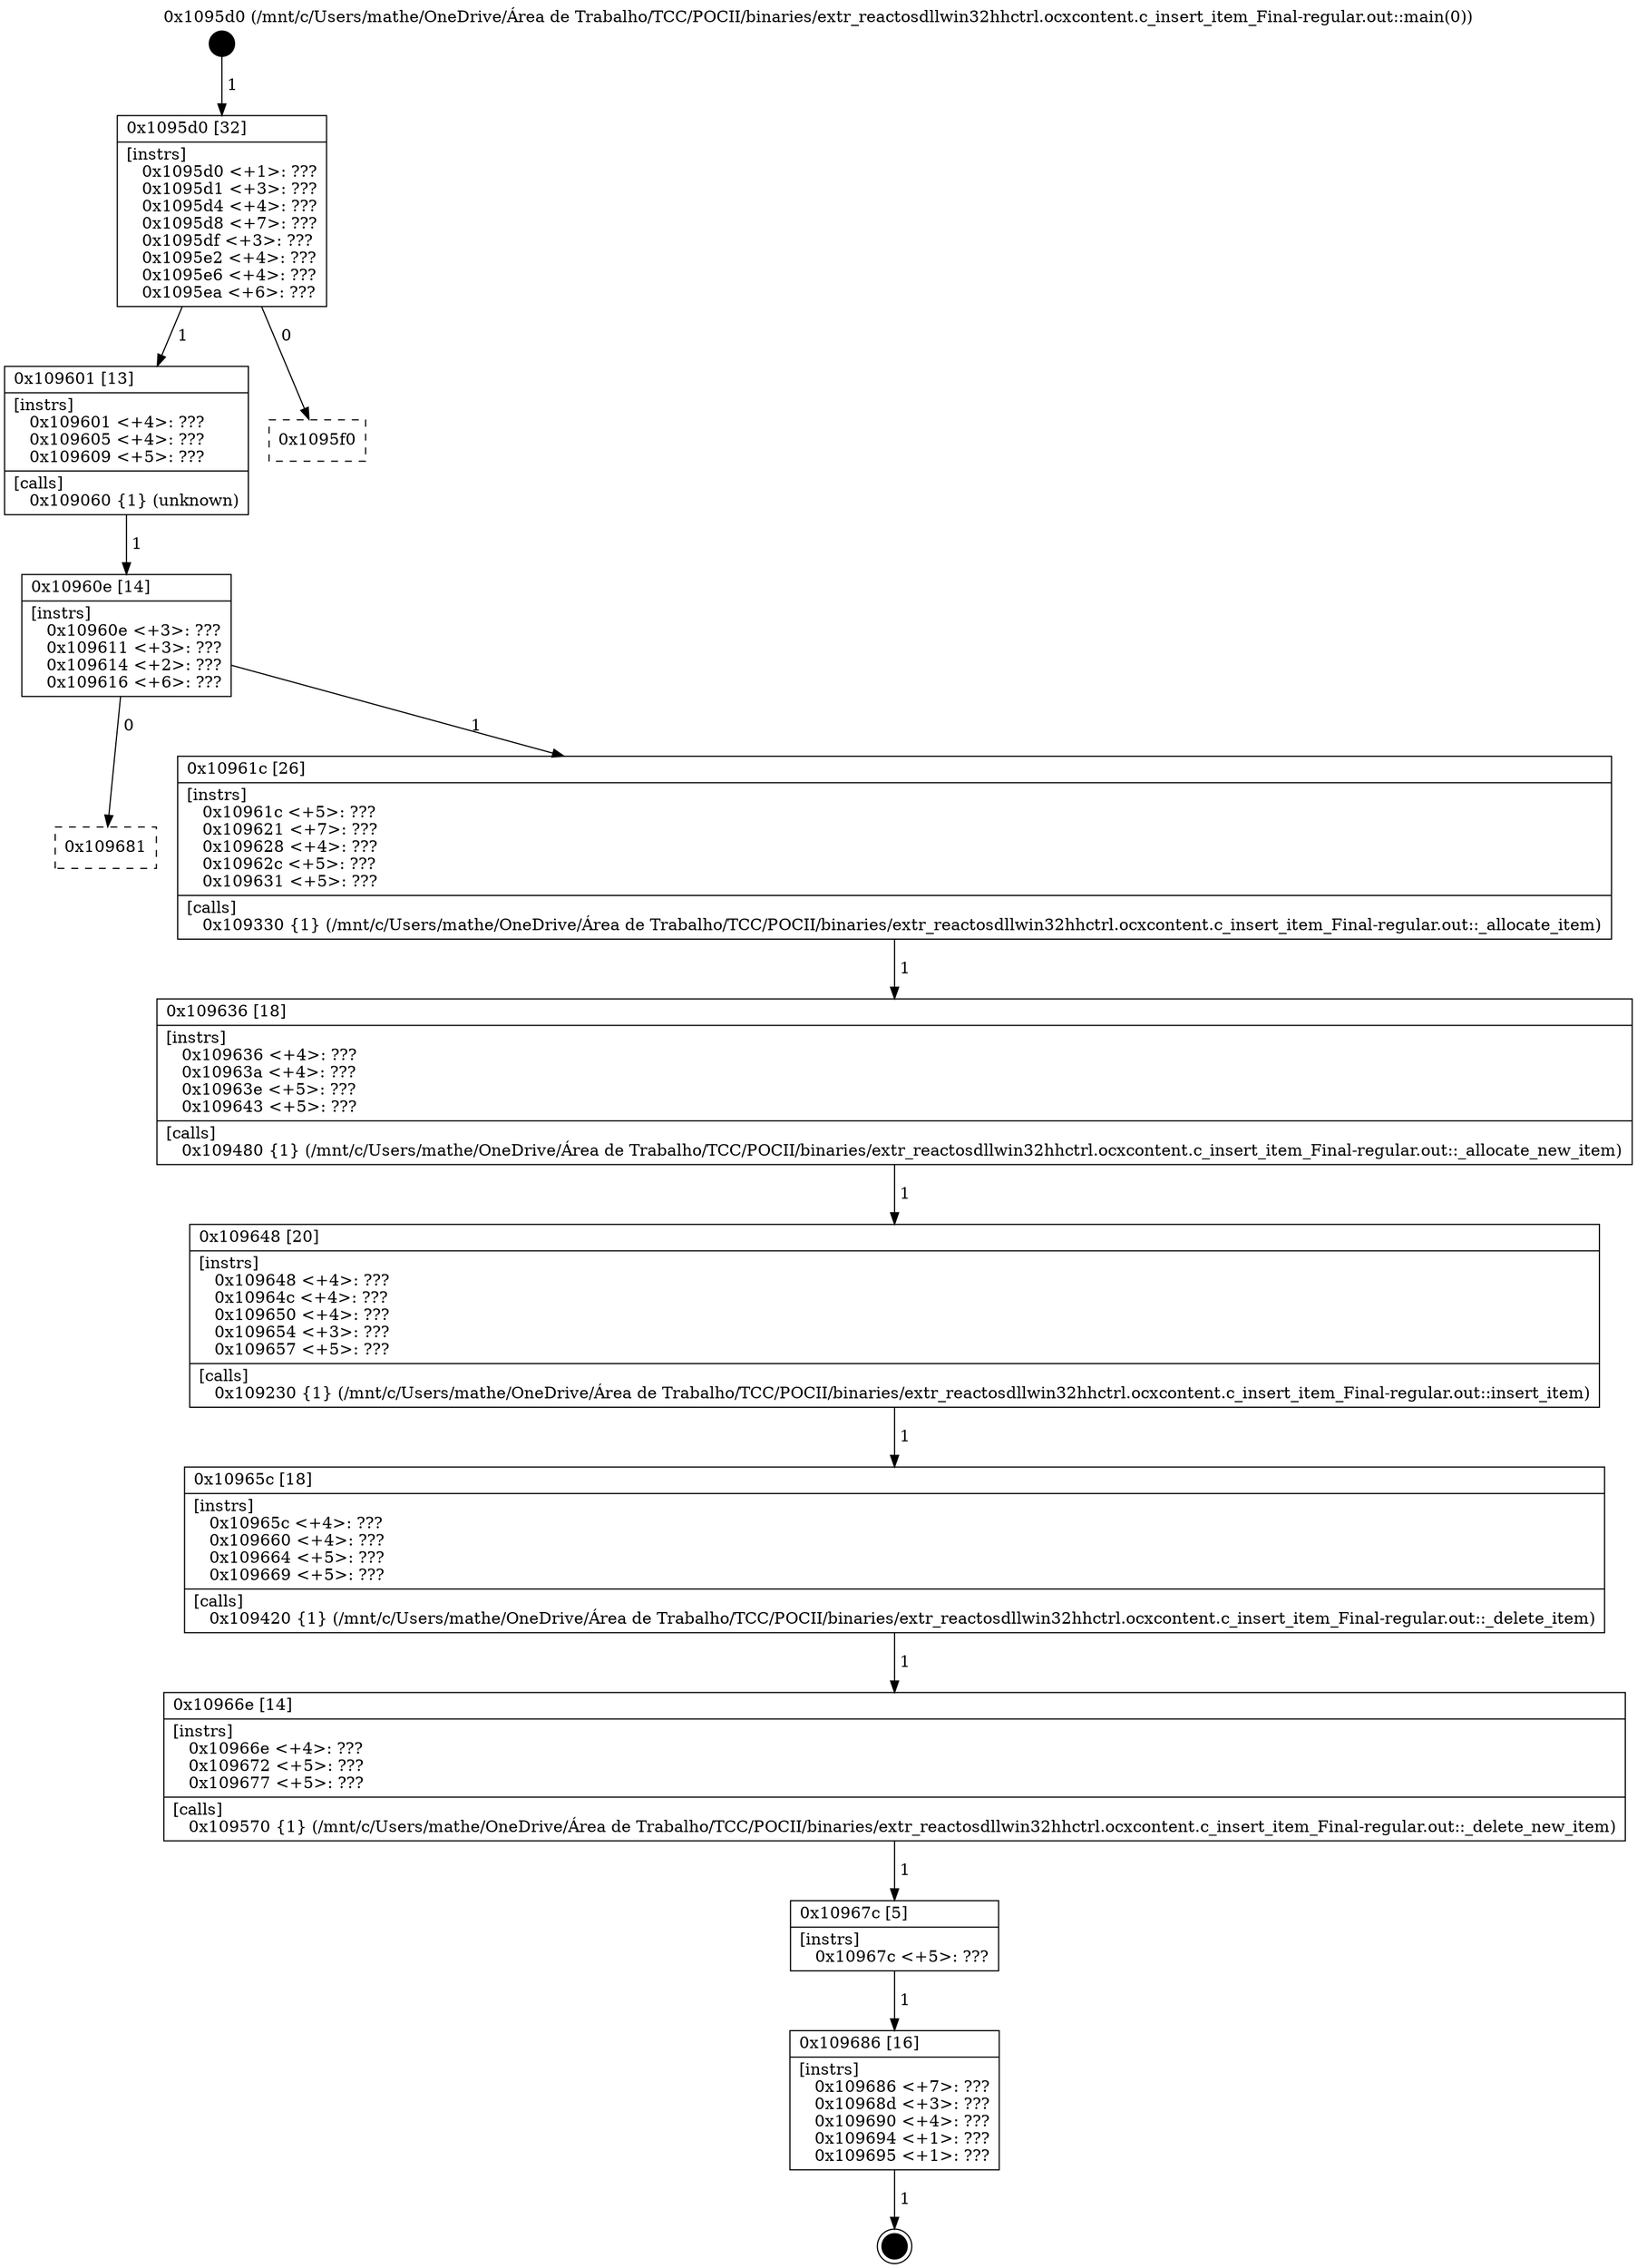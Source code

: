 digraph "0x1095d0" {
  label = "0x1095d0 (/mnt/c/Users/mathe/OneDrive/Área de Trabalho/TCC/POCII/binaries/extr_reactosdllwin32hhctrl.ocxcontent.c_insert_item_Final-regular.out::main(0))"
  labelloc = "t"
  node[shape=record]

  Entry [label="",width=0.3,height=0.3,shape=circle,fillcolor=black,style=filled]
  "0x1095d0" [label="{
     0x1095d0 [32]\l
     | [instrs]\l
     &nbsp;&nbsp;0x1095d0 \<+1\>: ???\l
     &nbsp;&nbsp;0x1095d1 \<+3\>: ???\l
     &nbsp;&nbsp;0x1095d4 \<+4\>: ???\l
     &nbsp;&nbsp;0x1095d8 \<+7\>: ???\l
     &nbsp;&nbsp;0x1095df \<+3\>: ???\l
     &nbsp;&nbsp;0x1095e2 \<+4\>: ???\l
     &nbsp;&nbsp;0x1095e6 \<+4\>: ???\l
     &nbsp;&nbsp;0x1095ea \<+6\>: ???\l
  }"]
  "0x109601" [label="{
     0x109601 [13]\l
     | [instrs]\l
     &nbsp;&nbsp;0x109601 \<+4\>: ???\l
     &nbsp;&nbsp;0x109605 \<+4\>: ???\l
     &nbsp;&nbsp;0x109609 \<+5\>: ???\l
     | [calls]\l
     &nbsp;&nbsp;0x109060 \{1\} (unknown)\l
  }"]
  "0x1095f0" [label="{
     0x1095f0\l
  }", style=dashed]
  "0x10960e" [label="{
     0x10960e [14]\l
     | [instrs]\l
     &nbsp;&nbsp;0x10960e \<+3\>: ???\l
     &nbsp;&nbsp;0x109611 \<+3\>: ???\l
     &nbsp;&nbsp;0x109614 \<+2\>: ???\l
     &nbsp;&nbsp;0x109616 \<+6\>: ???\l
  }"]
  "0x109681" [label="{
     0x109681\l
  }", style=dashed]
  "0x10961c" [label="{
     0x10961c [26]\l
     | [instrs]\l
     &nbsp;&nbsp;0x10961c \<+5\>: ???\l
     &nbsp;&nbsp;0x109621 \<+7\>: ???\l
     &nbsp;&nbsp;0x109628 \<+4\>: ???\l
     &nbsp;&nbsp;0x10962c \<+5\>: ???\l
     &nbsp;&nbsp;0x109631 \<+5\>: ???\l
     | [calls]\l
     &nbsp;&nbsp;0x109330 \{1\} (/mnt/c/Users/mathe/OneDrive/Área de Trabalho/TCC/POCII/binaries/extr_reactosdllwin32hhctrl.ocxcontent.c_insert_item_Final-regular.out::_allocate_item)\l
  }"]
  Exit [label="",width=0.3,height=0.3,shape=circle,fillcolor=black,style=filled,peripheries=2]
  "0x109636" [label="{
     0x109636 [18]\l
     | [instrs]\l
     &nbsp;&nbsp;0x109636 \<+4\>: ???\l
     &nbsp;&nbsp;0x10963a \<+4\>: ???\l
     &nbsp;&nbsp;0x10963e \<+5\>: ???\l
     &nbsp;&nbsp;0x109643 \<+5\>: ???\l
     | [calls]\l
     &nbsp;&nbsp;0x109480 \{1\} (/mnt/c/Users/mathe/OneDrive/Área de Trabalho/TCC/POCII/binaries/extr_reactosdllwin32hhctrl.ocxcontent.c_insert_item_Final-regular.out::_allocate_new_item)\l
  }"]
  "0x109648" [label="{
     0x109648 [20]\l
     | [instrs]\l
     &nbsp;&nbsp;0x109648 \<+4\>: ???\l
     &nbsp;&nbsp;0x10964c \<+4\>: ???\l
     &nbsp;&nbsp;0x109650 \<+4\>: ???\l
     &nbsp;&nbsp;0x109654 \<+3\>: ???\l
     &nbsp;&nbsp;0x109657 \<+5\>: ???\l
     | [calls]\l
     &nbsp;&nbsp;0x109230 \{1\} (/mnt/c/Users/mathe/OneDrive/Área de Trabalho/TCC/POCII/binaries/extr_reactosdllwin32hhctrl.ocxcontent.c_insert_item_Final-regular.out::insert_item)\l
  }"]
  "0x10965c" [label="{
     0x10965c [18]\l
     | [instrs]\l
     &nbsp;&nbsp;0x10965c \<+4\>: ???\l
     &nbsp;&nbsp;0x109660 \<+4\>: ???\l
     &nbsp;&nbsp;0x109664 \<+5\>: ???\l
     &nbsp;&nbsp;0x109669 \<+5\>: ???\l
     | [calls]\l
     &nbsp;&nbsp;0x109420 \{1\} (/mnt/c/Users/mathe/OneDrive/Área de Trabalho/TCC/POCII/binaries/extr_reactosdllwin32hhctrl.ocxcontent.c_insert_item_Final-regular.out::_delete_item)\l
  }"]
  "0x10966e" [label="{
     0x10966e [14]\l
     | [instrs]\l
     &nbsp;&nbsp;0x10966e \<+4\>: ???\l
     &nbsp;&nbsp;0x109672 \<+5\>: ???\l
     &nbsp;&nbsp;0x109677 \<+5\>: ???\l
     | [calls]\l
     &nbsp;&nbsp;0x109570 \{1\} (/mnt/c/Users/mathe/OneDrive/Área de Trabalho/TCC/POCII/binaries/extr_reactosdllwin32hhctrl.ocxcontent.c_insert_item_Final-regular.out::_delete_new_item)\l
  }"]
  "0x10967c" [label="{
     0x10967c [5]\l
     | [instrs]\l
     &nbsp;&nbsp;0x10967c \<+5\>: ???\l
  }"]
  "0x109686" [label="{
     0x109686 [16]\l
     | [instrs]\l
     &nbsp;&nbsp;0x109686 \<+7\>: ???\l
     &nbsp;&nbsp;0x10968d \<+3\>: ???\l
     &nbsp;&nbsp;0x109690 \<+4\>: ???\l
     &nbsp;&nbsp;0x109694 \<+1\>: ???\l
     &nbsp;&nbsp;0x109695 \<+1\>: ???\l
  }"]
  Entry -> "0x1095d0" [label=" 1"]
  "0x1095d0" -> "0x109601" [label=" 1"]
  "0x1095d0" -> "0x1095f0" [label=" 0"]
  "0x109601" -> "0x10960e" [label=" 1"]
  "0x10960e" -> "0x109681" [label=" 0"]
  "0x10960e" -> "0x10961c" [label=" 1"]
  "0x109686" -> Exit [label=" 1"]
  "0x10961c" -> "0x109636" [label=" 1"]
  "0x109636" -> "0x109648" [label=" 1"]
  "0x109648" -> "0x10965c" [label=" 1"]
  "0x10965c" -> "0x10966e" [label=" 1"]
  "0x10966e" -> "0x10967c" [label=" 1"]
  "0x10967c" -> "0x109686" [label=" 1"]
}
